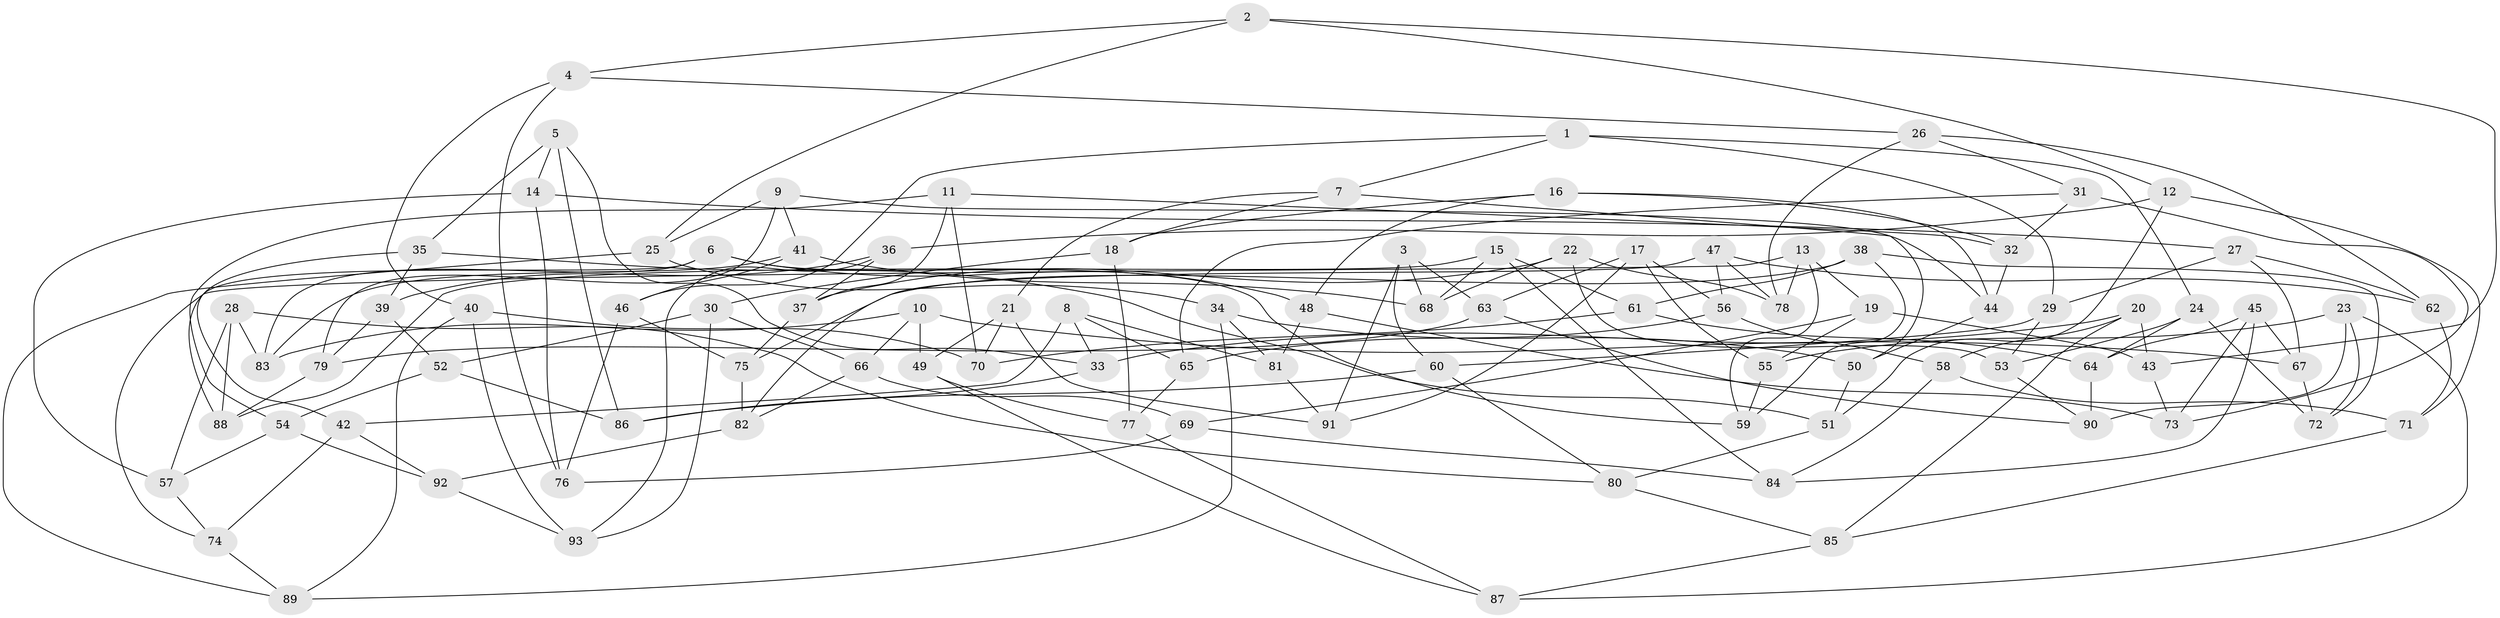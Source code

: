 // Generated by graph-tools (version 1.1) at 2025/56/03/09/25 04:56:52]
// undirected, 93 vertices, 186 edges
graph export_dot {
graph [start="1"]
  node [color=gray90,style=filled];
  1;
  2;
  3;
  4;
  5;
  6;
  7;
  8;
  9;
  10;
  11;
  12;
  13;
  14;
  15;
  16;
  17;
  18;
  19;
  20;
  21;
  22;
  23;
  24;
  25;
  26;
  27;
  28;
  29;
  30;
  31;
  32;
  33;
  34;
  35;
  36;
  37;
  38;
  39;
  40;
  41;
  42;
  43;
  44;
  45;
  46;
  47;
  48;
  49;
  50;
  51;
  52;
  53;
  54;
  55;
  56;
  57;
  58;
  59;
  60;
  61;
  62;
  63;
  64;
  65;
  66;
  67;
  68;
  69;
  70;
  71;
  72;
  73;
  74;
  75;
  76;
  77;
  78;
  79;
  80;
  81;
  82;
  83;
  84;
  85;
  86;
  87;
  88;
  89;
  90;
  91;
  92;
  93;
  1 -- 46;
  1 -- 24;
  1 -- 7;
  1 -- 29;
  2 -- 25;
  2 -- 4;
  2 -- 43;
  2 -- 12;
  3 -- 91;
  3 -- 60;
  3 -- 68;
  3 -- 63;
  4 -- 76;
  4 -- 26;
  4 -- 40;
  5 -- 35;
  5 -- 86;
  5 -- 14;
  5 -- 33;
  6 -- 83;
  6 -- 48;
  6 -- 88;
  6 -- 59;
  7 -- 21;
  7 -- 18;
  7 -- 50;
  8 -- 65;
  8 -- 33;
  8 -- 81;
  8 -- 42;
  9 -- 44;
  9 -- 41;
  9 -- 79;
  9 -- 25;
  10 -- 49;
  10 -- 83;
  10 -- 67;
  10 -- 66;
  11 -- 54;
  11 -- 37;
  11 -- 32;
  11 -- 70;
  12 -- 36;
  12 -- 51;
  12 -- 71;
  13 -- 19;
  13 -- 78;
  13 -- 74;
  13 -- 59;
  14 -- 57;
  14 -- 27;
  14 -- 76;
  15 -- 84;
  15 -- 61;
  15 -- 88;
  15 -- 68;
  16 -- 18;
  16 -- 48;
  16 -- 32;
  16 -- 44;
  17 -- 55;
  17 -- 91;
  17 -- 56;
  17 -- 63;
  18 -- 30;
  18 -- 77;
  19 -- 55;
  19 -- 69;
  19 -- 43;
  20 -- 85;
  20 -- 33;
  20 -- 58;
  20 -- 43;
  21 -- 91;
  21 -- 70;
  21 -- 49;
  22 -- 37;
  22 -- 68;
  22 -- 78;
  22 -- 53;
  23 -- 87;
  23 -- 55;
  23 -- 72;
  23 -- 90;
  24 -- 72;
  24 -- 53;
  24 -- 64;
  25 -- 34;
  25 -- 89;
  26 -- 31;
  26 -- 62;
  26 -- 78;
  27 -- 67;
  27 -- 29;
  27 -- 62;
  28 -- 57;
  28 -- 80;
  28 -- 88;
  28 -- 83;
  29 -- 60;
  29 -- 53;
  30 -- 93;
  30 -- 66;
  30 -- 52;
  31 -- 65;
  31 -- 32;
  31 -- 73;
  32 -- 44;
  33 -- 86;
  34 -- 89;
  34 -- 81;
  34 -- 50;
  35 -- 39;
  35 -- 51;
  35 -- 42;
  36 -- 93;
  36 -- 37;
  36 -- 39;
  37 -- 75;
  38 -- 59;
  38 -- 75;
  38 -- 72;
  38 -- 61;
  39 -- 79;
  39 -- 52;
  40 -- 70;
  40 -- 89;
  40 -- 93;
  41 -- 68;
  41 -- 46;
  41 -- 83;
  42 -- 74;
  42 -- 92;
  43 -- 73;
  44 -- 50;
  45 -- 64;
  45 -- 84;
  45 -- 73;
  45 -- 67;
  46 -- 75;
  46 -- 76;
  47 -- 78;
  47 -- 56;
  47 -- 82;
  47 -- 62;
  48 -- 73;
  48 -- 81;
  49 -- 77;
  49 -- 87;
  50 -- 51;
  51 -- 80;
  52 -- 54;
  52 -- 86;
  53 -- 90;
  54 -- 92;
  54 -- 57;
  55 -- 59;
  56 -- 58;
  56 -- 65;
  57 -- 74;
  58 -- 84;
  58 -- 71;
  60 -- 86;
  60 -- 80;
  61 -- 70;
  61 -- 64;
  62 -- 71;
  63 -- 90;
  63 -- 79;
  64 -- 90;
  65 -- 77;
  66 -- 82;
  66 -- 69;
  67 -- 72;
  69 -- 76;
  69 -- 84;
  71 -- 85;
  74 -- 89;
  75 -- 82;
  77 -- 87;
  79 -- 88;
  80 -- 85;
  81 -- 91;
  82 -- 92;
  85 -- 87;
  92 -- 93;
}
